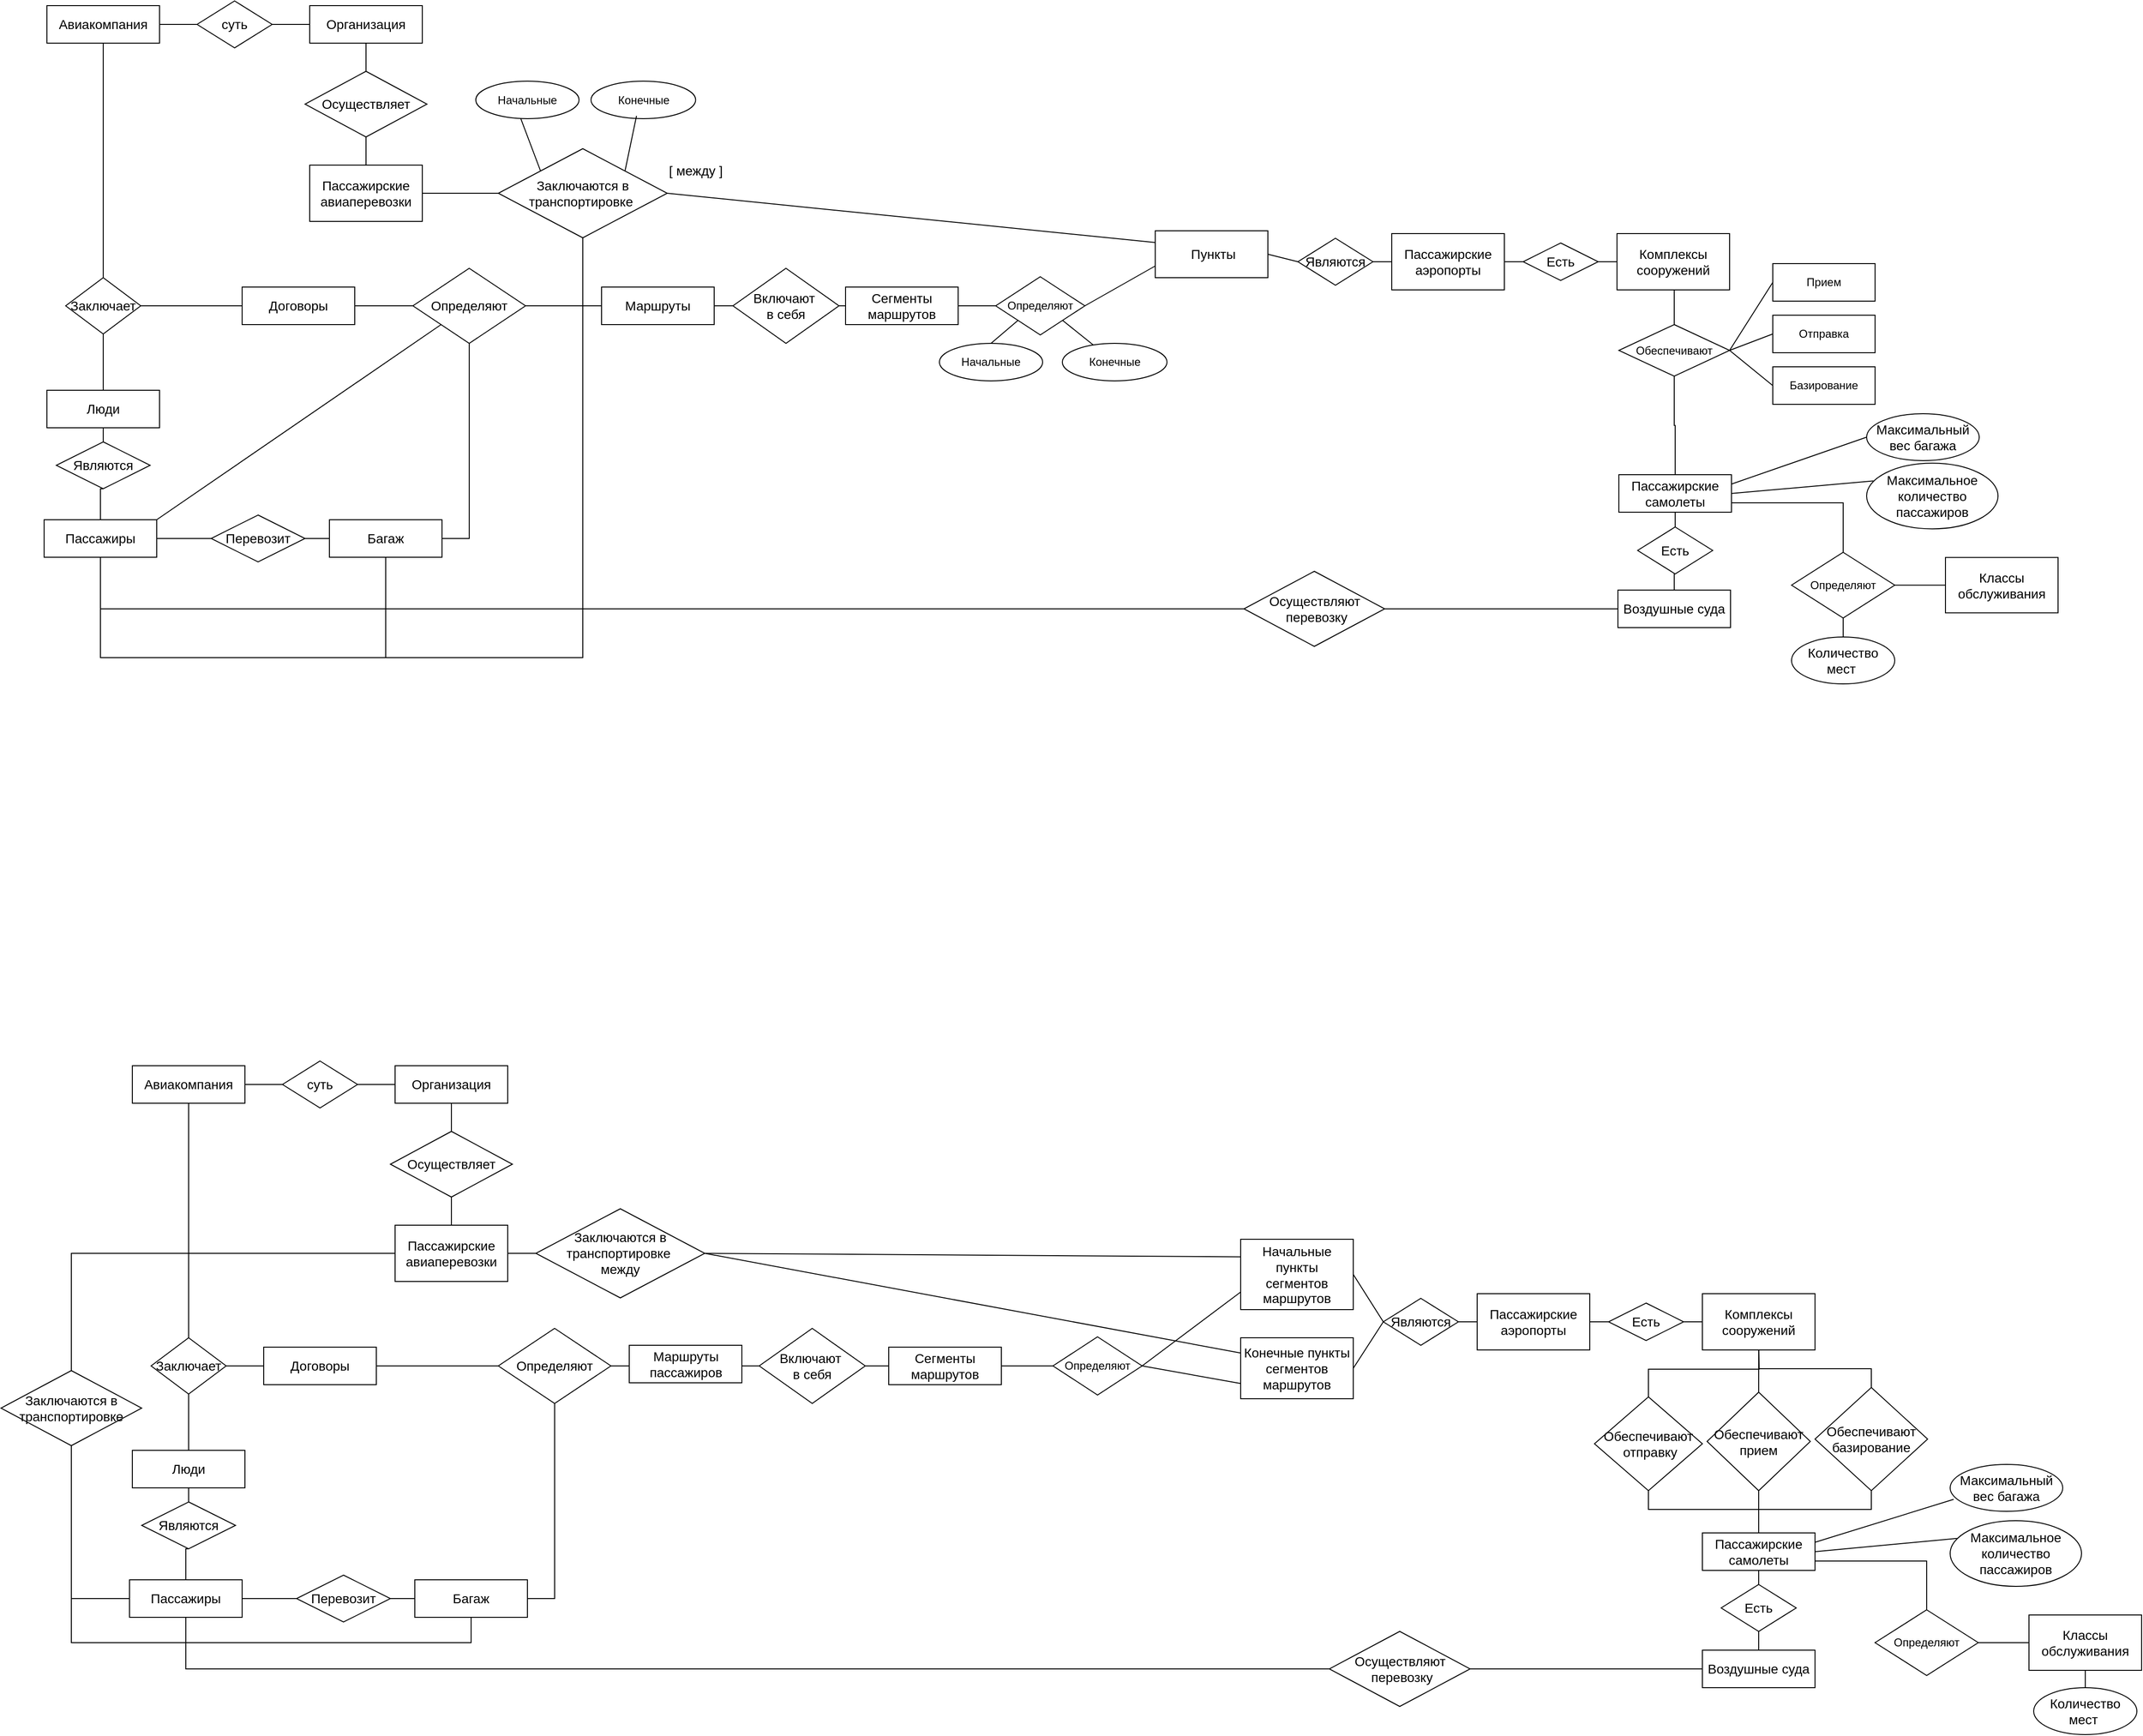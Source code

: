 <mxfile version="26.0.14">
  <diagram id="bheeykxJRIQJlu7Mol8l" name="Страница — 1">
    <mxGraphModel dx="1616" dy="799" grid="1" gridSize="10" guides="1" tooltips="1" connect="1" arrows="1" fold="1" page="1" pageScale="1" pageWidth="827" pageHeight="1169" math="0" shadow="0">
      <root>
        <mxCell id="0" />
        <mxCell id="1" parent="0" />
        <mxCell id="tlFTheRUR7GdCliaLoxq-1" value="&lt;font&gt;Авиакомпания&lt;/font&gt;" style="rounded=0;whiteSpace=wrap;html=1;fontSize=14;" parent="1" vertex="1">
          <mxGeometry x="159" y="85" width="120" height="40" as="geometry" />
        </mxCell>
        <mxCell id="tlFTheRUR7GdCliaLoxq-3" value="" style="endArrow=none;html=1;rounded=0;fontSize=14;exitX=1;exitY=0.5;exitDx=0;exitDy=0;entryX=0;entryY=0.5;entryDx=0;entryDy=0;" parent="1" source="tlFTheRUR7GdCliaLoxq-1" target="tlFTheRUR7GdCliaLoxq-4" edge="1">
          <mxGeometry width="50" height="50" relative="1" as="geometry">
            <mxPoint x="334" y="195" as="sourcePoint" />
            <mxPoint x="384" y="145" as="targetPoint" />
          </mxGeometry>
        </mxCell>
        <mxCell id="tlFTheRUR7GdCliaLoxq-6" style="edgeStyle=orthogonalEdgeStyle;rounded=0;orthogonalLoop=1;jettySize=auto;html=1;exitX=1;exitY=0.5;exitDx=0;exitDy=0;entryX=0;entryY=0.5;entryDx=0;entryDy=0;strokeColor=none;fontSize=14;" parent="1" source="tlFTheRUR7GdCliaLoxq-4" target="tlFTheRUR7GdCliaLoxq-5" edge="1">
          <mxGeometry relative="1" as="geometry" />
        </mxCell>
        <mxCell id="tlFTheRUR7GdCliaLoxq-4" value="&lt;font&gt;суть&lt;/font&gt;" style="rhombus;whiteSpace=wrap;html=1;fontSize=14;" parent="1" vertex="1">
          <mxGeometry x="319" y="80" width="80" height="50" as="geometry" />
        </mxCell>
        <mxCell id="tlFTheRUR7GdCliaLoxq-5" value="Организация" style="rounded=0;whiteSpace=wrap;html=1;fontSize=14;" parent="1" vertex="1">
          <mxGeometry x="439" y="85" width="120" height="40" as="geometry" />
        </mxCell>
        <mxCell id="tlFTheRUR7GdCliaLoxq-7" value="" style="endArrow=none;html=1;rounded=0;exitX=1;exitY=0.5;exitDx=0;exitDy=0;entryX=0;entryY=0.5;entryDx=0;entryDy=0;fontSize=14;" parent="1" source="tlFTheRUR7GdCliaLoxq-4" target="tlFTheRUR7GdCliaLoxq-5" edge="1">
          <mxGeometry width="50" height="50" relative="1" as="geometry">
            <mxPoint x="479" y="215" as="sourcePoint" />
            <mxPoint x="429" y="105" as="targetPoint" />
          </mxGeometry>
        </mxCell>
        <mxCell id="tlFTheRUR7GdCliaLoxq-9" style="edgeStyle=orthogonalEdgeStyle;rounded=0;orthogonalLoop=1;jettySize=auto;html=1;endArrow=none;startFill=0;fontSize=14;" parent="1" source="tlFTheRUR7GdCliaLoxq-8" target="tlFTheRUR7GdCliaLoxq-5" edge="1">
          <mxGeometry relative="1" as="geometry" />
        </mxCell>
        <mxCell id="tlFTheRUR7GdCliaLoxq-21" style="edgeStyle=orthogonalEdgeStyle;rounded=0;orthogonalLoop=1;jettySize=auto;html=1;exitX=0.5;exitY=1;exitDx=0;exitDy=0;entryX=0.5;entryY=0;entryDx=0;entryDy=0;endArrow=none;startFill=0;fontSize=14;" parent="1" source="tlFTheRUR7GdCliaLoxq-8" target="tlFTheRUR7GdCliaLoxq-20" edge="1">
          <mxGeometry relative="1" as="geometry" />
        </mxCell>
        <mxCell id="tlFTheRUR7GdCliaLoxq-8" value="Осуществляет" style="rhombus;whiteSpace=wrap;html=1;fontSize=14;" parent="1" vertex="1">
          <mxGeometry x="434" y="155" width="130" height="70" as="geometry" />
        </mxCell>
        <mxCell id="tlFTheRUR7GdCliaLoxq-187" style="edgeStyle=orthogonalEdgeStyle;rounded=0;orthogonalLoop=1;jettySize=auto;html=1;endArrow=none;startFill=0;fontSize=14;entryX=0;entryY=0.5;entryDx=0;entryDy=0;" parent="1" source="tlFTheRUR7GdCliaLoxq-20" target="tlFTheRUR7GdCliaLoxq-189" edge="1">
          <mxGeometry relative="1" as="geometry">
            <mxPoint x="589" y="285" as="targetPoint" />
          </mxGeometry>
        </mxCell>
        <mxCell id="tlFTheRUR7GdCliaLoxq-20" value="Пассажирские&lt;div&gt;авиаперевозки&lt;/div&gt;" style="whiteSpace=wrap;html=1;fontSize=14;" parent="1" vertex="1">
          <mxGeometry x="439" y="255" width="120" height="60" as="geometry" />
        </mxCell>
        <mxCell id="tlFTheRUR7GdCliaLoxq-169" style="edgeStyle=orthogonalEdgeStyle;rounded=0;orthogonalLoop=1;jettySize=auto;html=1;entryX=0.5;entryY=1;entryDx=0;entryDy=0;endArrow=none;startFill=0;fontSize=14;" parent="1" source="tlFTheRUR7GdCliaLoxq-164" target="tlFTheRUR7GdCliaLoxq-1" edge="1">
          <mxGeometry relative="1" as="geometry" />
        </mxCell>
        <mxCell id="tlFTheRUR7GdCliaLoxq-170" style="edgeStyle=orthogonalEdgeStyle;rounded=0;orthogonalLoop=1;jettySize=auto;html=1;exitX=1;exitY=0.5;exitDx=0;exitDy=0;entryX=0;entryY=0.5;entryDx=0;entryDy=0;endArrow=none;startFill=0;fontSize=14;" parent="1" source="tlFTheRUR7GdCliaLoxq-164" target="tlFTheRUR7GdCliaLoxq-165" edge="1">
          <mxGeometry relative="1" as="geometry" />
        </mxCell>
        <mxCell id="tlFTheRUR7GdCliaLoxq-164" value="Заключает" style="rhombus;whiteSpace=wrap;html=1;fontSize=14;" parent="1" vertex="1">
          <mxGeometry x="179" y="375" width="80" height="60" as="geometry" />
        </mxCell>
        <mxCell id="tlFTheRUR7GdCliaLoxq-165" value="Договоры" style="rounded=0;whiteSpace=wrap;html=1;fontSize=14;" parent="1" vertex="1">
          <mxGeometry x="367" y="385" width="120" height="40" as="geometry" />
        </mxCell>
        <mxCell id="tlFTheRUR7GdCliaLoxq-168" style="edgeStyle=orthogonalEdgeStyle;rounded=0;orthogonalLoop=1;jettySize=auto;html=1;exitX=0.5;exitY=0;exitDx=0;exitDy=0;entryX=0.5;entryY=1;entryDx=0;entryDy=0;endArrow=none;startFill=0;fontSize=14;" parent="1" source="tlFTheRUR7GdCliaLoxq-166" target="tlFTheRUR7GdCliaLoxq-164" edge="1">
          <mxGeometry relative="1" as="geometry" />
        </mxCell>
        <mxCell id="tlFTheRUR7GdCliaLoxq-226" style="edgeStyle=orthogonalEdgeStyle;rounded=0;orthogonalLoop=1;jettySize=auto;html=1;entryX=0.5;entryY=0;entryDx=0;entryDy=0;endArrow=none;startFill=0;fontSize=14;" parent="1" source="tlFTheRUR7GdCliaLoxq-166" target="tlFTheRUR7GdCliaLoxq-225" edge="1">
          <mxGeometry relative="1" as="geometry" />
        </mxCell>
        <mxCell id="tlFTheRUR7GdCliaLoxq-166" value="Люди" style="rounded=0;whiteSpace=wrap;html=1;fontSize=14;" parent="1" vertex="1">
          <mxGeometry x="159" y="495" width="120" height="40" as="geometry" />
        </mxCell>
        <mxCell id="tlFTheRUR7GdCliaLoxq-173" value="" style="edgeStyle=orthogonalEdgeStyle;rounded=0;orthogonalLoop=1;jettySize=auto;html=1;endArrow=none;startFill=0;exitX=1;exitY=0.5;exitDx=0;exitDy=0;fontSize=14;" parent="1" source="tlFTheRUR7GdCliaLoxq-165" target="tlFTheRUR7GdCliaLoxq-172" edge="1">
          <mxGeometry relative="1" as="geometry">
            <mxPoint x="629" y="405" as="targetPoint" />
            <mxPoint x="509" y="405" as="sourcePoint" />
          </mxGeometry>
        </mxCell>
        <mxCell id="Wab1xlXWel476RkCuXvU-1" style="edgeStyle=orthogonalEdgeStyle;rounded=0;orthogonalLoop=1;jettySize=auto;html=1;entryX=1;entryY=0.5;entryDx=0;entryDy=0;endArrow=none;startFill=0;" parent="1" source="tlFTheRUR7GdCliaLoxq-172" target="tlFTheRUR7GdCliaLoxq-178" edge="1">
          <mxGeometry relative="1" as="geometry" />
        </mxCell>
        <mxCell id="Wab1xlXWel476RkCuXvU-13" style="edgeStyle=orthogonalEdgeStyle;rounded=0;orthogonalLoop=1;jettySize=auto;html=1;entryX=0;entryY=0.5;entryDx=0;entryDy=0;endArrow=none;startFill=0;" parent="1" source="tlFTheRUR7GdCliaLoxq-172" target="Wab1xlXWel476RkCuXvU-12" edge="1">
          <mxGeometry relative="1" as="geometry" />
        </mxCell>
        <mxCell id="tlFTheRUR7GdCliaLoxq-172" value="Определяют" style="rhombus;whiteSpace=wrap;html=1;fontSize=14;" parent="1" vertex="1">
          <mxGeometry x="549" y="365" width="120" height="80" as="geometry" />
        </mxCell>
        <mxCell id="tlFTheRUR7GdCliaLoxq-174" value="&amp;nbsp;Пункты" style="rounded=0;whiteSpace=wrap;html=1;fontSize=14;" parent="1" vertex="1">
          <mxGeometry x="1340" y="325" width="120" height="50" as="geometry" />
        </mxCell>
        <mxCell id="tlFTheRUR7GdCliaLoxq-176" value="" style="endArrow=none;html=1;rounded=0;entryX=0;entryY=0.75;entryDx=0;entryDy=0;startFill=0;fontSize=14;exitX=1;exitY=0.5;exitDx=0;exitDy=0;" parent="1" source="Wab1xlXWel476RkCuXvU-19" target="tlFTheRUR7GdCliaLoxq-174" edge="1">
          <mxGeometry width="50" height="50" relative="1" as="geometry">
            <mxPoint x="1280" y="380" as="sourcePoint" />
            <mxPoint x="739" y="565" as="targetPoint" />
          </mxGeometry>
        </mxCell>
        <mxCell id="tlFTheRUR7GdCliaLoxq-181" style="edgeStyle=orthogonalEdgeStyle;rounded=0;orthogonalLoop=1;jettySize=auto;html=1;exitX=0;exitY=0.5;exitDx=0;exitDy=0;entryX=1;entryY=0.5;entryDx=0;entryDy=0;endArrow=none;startFill=0;fontSize=14;" parent="1" source="tlFTheRUR7GdCliaLoxq-178" target="tlFTheRUR7GdCliaLoxq-180" edge="1">
          <mxGeometry relative="1" as="geometry" />
        </mxCell>
        <mxCell id="tlFTheRUR7GdCliaLoxq-178" value="Багаж" style="rounded=0;whiteSpace=wrap;html=1;fontSize=14;" parent="1" vertex="1">
          <mxGeometry x="460" y="633" width="120" height="40" as="geometry" />
        </mxCell>
        <mxCell id="tlFTheRUR7GdCliaLoxq-182" style="edgeStyle=orthogonalEdgeStyle;rounded=0;orthogonalLoop=1;jettySize=auto;html=1;exitX=0;exitY=0.5;exitDx=0;exitDy=0;entryX=1;entryY=0.5;entryDx=0;entryDy=0;endArrow=none;startFill=0;fontSize=14;" parent="1" source="tlFTheRUR7GdCliaLoxq-180" target="tlFTheRUR7GdCliaLoxq-224" edge="1">
          <mxGeometry relative="1" as="geometry" />
        </mxCell>
        <mxCell id="tlFTheRUR7GdCliaLoxq-180" value="Перевозит" style="rhombus;whiteSpace=wrap;html=1;fontSize=14;" parent="1" vertex="1">
          <mxGeometry x="334" y="628" width="100" height="50" as="geometry" />
        </mxCell>
        <mxCell id="Wab1xlXWel476RkCuXvU-115" style="edgeStyle=orthogonalEdgeStyle;rounded=0;orthogonalLoop=1;jettySize=auto;html=1;entryX=0.5;entryY=1;entryDx=0;entryDy=0;endArrow=none;startFill=0;" parent="1" source="tlFTheRUR7GdCliaLoxq-189" target="tlFTheRUR7GdCliaLoxq-178" edge="1">
          <mxGeometry relative="1" as="geometry">
            <mxPoint x="730" y="820" as="targetPoint" />
            <Array as="points">
              <mxPoint x="730" y="780" />
              <mxPoint x="520" y="780" />
            </Array>
          </mxGeometry>
        </mxCell>
        <mxCell id="tlFTheRUR7GdCliaLoxq-189" value="Заключаются в транспортировке&amp;nbsp;" style="rhombus;whiteSpace=wrap;html=1;fontSize=14;" parent="1" vertex="1">
          <mxGeometry x="640" y="237.5" width="180" height="95" as="geometry" />
        </mxCell>
        <mxCell id="tlFTheRUR7GdCliaLoxq-191" value="" style="endArrow=none;html=1;rounded=0;exitX=1;exitY=0.5;exitDx=0;exitDy=0;entryX=0;entryY=0.25;entryDx=0;entryDy=0;fontSize=14;" parent="1" source="tlFTheRUR7GdCliaLoxq-189" target="tlFTheRUR7GdCliaLoxq-174" edge="1">
          <mxGeometry width="50" height="50" relative="1" as="geometry">
            <mxPoint x="834" y="295" as="sourcePoint" />
            <mxPoint x="884" y="245" as="targetPoint" />
          </mxGeometry>
        </mxCell>
        <mxCell id="tlFTheRUR7GdCliaLoxq-194" style="edgeStyle=orthogonalEdgeStyle;rounded=0;orthogonalLoop=1;jettySize=auto;html=1;exitX=1;exitY=0.5;exitDx=0;exitDy=0;entryX=0;entryY=0.5;entryDx=0;entryDy=0;endArrow=none;startFill=0;fontSize=14;" parent="1" source="tlFTheRUR7GdCliaLoxq-195" target="tlFTheRUR7GdCliaLoxq-210" edge="1">
          <mxGeometry relative="1" as="geometry" />
        </mxCell>
        <mxCell id="tlFTheRUR7GdCliaLoxq-195" value="Пассажирские аэропорты" style="rounded=0;whiteSpace=wrap;html=1;fontSize=14;" parent="1" vertex="1">
          <mxGeometry x="1592" y="328" width="120" height="60" as="geometry" />
        </mxCell>
        <mxCell id="tlFTheRUR7GdCliaLoxq-196" style="edgeStyle=orthogonalEdgeStyle;rounded=0;orthogonalLoop=1;jettySize=auto;html=1;exitX=1;exitY=0.5;exitDx=0;exitDy=0;entryX=0;entryY=0.5;entryDx=0;entryDy=0;endArrow=none;startFill=0;fontSize=14;" parent="1" source="tlFTheRUR7GdCliaLoxq-197" target="tlFTheRUR7GdCliaLoxq-195" edge="1">
          <mxGeometry relative="1" as="geometry" />
        </mxCell>
        <mxCell id="tlFTheRUR7GdCliaLoxq-197" value="Являются" style="rhombus;whiteSpace=wrap;html=1;fontSize=14;" parent="1" vertex="1">
          <mxGeometry x="1492" y="333" width="80" height="50" as="geometry" />
        </mxCell>
        <mxCell id="tlFTheRUR7GdCliaLoxq-205" style="edgeStyle=orthogonalEdgeStyle;rounded=0;orthogonalLoop=1;jettySize=auto;html=1;exitX=0.5;exitY=1;exitDx=0;exitDy=0;fontSize=14;" parent="1" edge="1">
          <mxGeometry relative="1" as="geometry">
            <mxPoint x="1781.5" y="470" as="sourcePoint" />
            <mxPoint x="1781.5" y="470" as="targetPoint" />
          </mxGeometry>
        </mxCell>
        <mxCell id="tlFTheRUR7GdCliaLoxq-215" style="edgeStyle=orthogonalEdgeStyle;rounded=0;orthogonalLoop=1;jettySize=auto;html=1;exitX=0.5;exitY=1;exitDx=0;exitDy=0;entryX=0.5;entryY=0;entryDx=0;entryDy=0;endArrow=none;startFill=0;fontSize=14;" parent="1" source="tlFTheRUR7GdCliaLoxq-208" target="tlFTheRUR7GdCliaLoxq-214" edge="1">
          <mxGeometry relative="1" as="geometry" />
        </mxCell>
        <mxCell id="Wab1xlXWel476RkCuXvU-10" style="edgeStyle=orthogonalEdgeStyle;rounded=0;orthogonalLoop=1;jettySize=auto;html=1;exitX=1;exitY=0.75;exitDx=0;exitDy=0;entryX=0.5;entryY=0;entryDx=0;entryDy=0;endArrow=none;startFill=0;" parent="1" source="tlFTheRUR7GdCliaLoxq-208" target="Wab1xlXWel476RkCuXvU-6" edge="1">
          <mxGeometry relative="1" as="geometry" />
        </mxCell>
        <mxCell id="tlFTheRUR7GdCliaLoxq-208" value="Пассажирские самолеты" style="rounded=0;whiteSpace=wrap;html=1;fontSize=14;" parent="1" vertex="1">
          <mxGeometry x="1834" y="585" width="120" height="40" as="geometry" />
        </mxCell>
        <mxCell id="tlFTheRUR7GdCliaLoxq-209" style="edgeStyle=orthogonalEdgeStyle;rounded=0;orthogonalLoop=1;jettySize=auto;html=1;exitX=1;exitY=0.5;exitDx=0;exitDy=0;endArrow=none;startFill=0;fontSize=14;" parent="1" source="tlFTheRUR7GdCliaLoxq-210" target="tlFTheRUR7GdCliaLoxq-211" edge="1">
          <mxGeometry relative="1" as="geometry" />
        </mxCell>
        <mxCell id="tlFTheRUR7GdCliaLoxq-210" value="Есть" style="rhombus;whiteSpace=wrap;html=1;fontSize=14;" parent="1" vertex="1">
          <mxGeometry x="1732" y="338" width="80" height="40" as="geometry" />
        </mxCell>
        <mxCell id="Wab1xlXWel476RkCuXvU-125" style="edgeStyle=orthogonalEdgeStyle;rounded=0;orthogonalLoop=1;jettySize=auto;html=1;exitX=0.5;exitY=1;exitDx=0;exitDy=0;entryX=0.5;entryY=0;entryDx=0;entryDy=0;endArrow=none;startFill=0;" parent="1" source="tlFTheRUR7GdCliaLoxq-211" target="Wab1xlXWel476RkCuXvU-124" edge="1">
          <mxGeometry relative="1" as="geometry" />
        </mxCell>
        <mxCell id="tlFTheRUR7GdCliaLoxq-211" value="Комплексы&lt;div&gt;сооружений&lt;/div&gt;" style="rounded=0;whiteSpace=wrap;html=1;fontSize=14;" parent="1" vertex="1">
          <mxGeometry x="1832" y="328" width="120" height="60" as="geometry" />
        </mxCell>
        <mxCell id="tlFTheRUR7GdCliaLoxq-212" value="" style="endArrow=none;html=1;rounded=0;exitX=1;exitY=0.5;exitDx=0;exitDy=0;fontSize=14;entryX=0;entryY=0.5;entryDx=0;entryDy=0;" parent="1" source="tlFTheRUR7GdCliaLoxq-174" target="tlFTheRUR7GdCliaLoxq-197" edge="1">
          <mxGeometry width="50" height="50" relative="1" as="geometry">
            <mxPoint x="1490" y="335" as="sourcePoint" />
            <mxPoint x="1530" y="355" as="targetPoint" />
          </mxGeometry>
        </mxCell>
        <mxCell id="tlFTheRUR7GdCliaLoxq-217" style="edgeStyle=orthogonalEdgeStyle;rounded=0;orthogonalLoop=1;jettySize=auto;html=1;exitX=0.5;exitY=1;exitDx=0;exitDy=0;entryX=0.5;entryY=0;entryDx=0;entryDy=0;endArrow=none;startFill=0;fontSize=14;" parent="1" target="tlFTheRUR7GdCliaLoxq-216" edge="1">
          <mxGeometry relative="1" as="geometry">
            <mxPoint x="1894" y="690.75" as="sourcePoint" />
          </mxGeometry>
        </mxCell>
        <mxCell id="tlFTheRUR7GdCliaLoxq-214" value="Есть" style="rhombus;whiteSpace=wrap;html=1;fontSize=14;" parent="1" vertex="1">
          <mxGeometry x="1854" y="640.75" width="80" height="50" as="geometry" />
        </mxCell>
        <mxCell id="tlFTheRUR7GdCliaLoxq-228" style="edgeStyle=orthogonalEdgeStyle;rounded=0;orthogonalLoop=1;jettySize=auto;html=1;entryX=1;entryY=0.5;entryDx=0;entryDy=0;endArrow=none;startFill=0;fontSize=14;" parent="1" source="tlFTheRUR7GdCliaLoxq-216" target="tlFTheRUR7GdCliaLoxq-229" edge="1">
          <mxGeometry relative="1" as="geometry">
            <mxPoint x="1584.5" y="820.75" as="targetPoint" />
          </mxGeometry>
        </mxCell>
        <mxCell id="tlFTheRUR7GdCliaLoxq-216" value="Воздушные суда" style="rounded=0;whiteSpace=wrap;html=1;fontSize=14;" parent="1" vertex="1">
          <mxGeometry x="1833" y="708" width="120" height="40" as="geometry" />
        </mxCell>
        <mxCell id="tlFTheRUR7GdCliaLoxq-218" value="Максимальный вес багажа" style="ellipse;whiteSpace=wrap;html=1;fontSize=14;" parent="1" vertex="1">
          <mxGeometry x="2098" y="520" width="120" height="50" as="geometry" />
        </mxCell>
        <mxCell id="tlFTheRUR7GdCliaLoxq-219" value="Максимальное количество пассажиров" style="ellipse;whiteSpace=wrap;html=1;fontSize=14;" parent="1" vertex="1">
          <mxGeometry x="2098" y="572.75" width="140" height="70" as="geometry" />
        </mxCell>
        <mxCell id="tlFTheRUR7GdCliaLoxq-220" value="" style="endArrow=none;html=1;rounded=0;entryX=1;entryY=0.25;entryDx=0;entryDy=0;exitX=0;exitY=0.5;exitDx=0;exitDy=0;fontSize=14;" parent="1" source="tlFTheRUR7GdCliaLoxq-218" target="tlFTheRUR7GdCliaLoxq-208" edge="1">
          <mxGeometry width="50" height="50" relative="1" as="geometry">
            <mxPoint x="2108" y="535" as="sourcePoint" />
            <mxPoint x="1543" y="720.75" as="targetPoint" />
          </mxGeometry>
        </mxCell>
        <mxCell id="tlFTheRUR7GdCliaLoxq-221" value="" style="endArrow=none;html=1;rounded=0;exitX=1;exitY=0.5;exitDx=0;exitDy=0;entryX=0.052;entryY=0.27;entryDx=0;entryDy=0;entryPerimeter=0;fontSize=14;" parent="1" source="tlFTheRUR7GdCliaLoxq-208" target="tlFTheRUR7GdCliaLoxq-219" edge="1">
          <mxGeometry width="50" height="50" relative="1" as="geometry">
            <mxPoint x="1893" y="880.75" as="sourcePoint" />
            <mxPoint x="1943" y="830.75" as="targetPoint" />
          </mxGeometry>
        </mxCell>
        <mxCell id="tlFTheRUR7GdCliaLoxq-224" value="Пассажиры" style="rounded=0;whiteSpace=wrap;html=1;fontSize=14;" parent="1" vertex="1">
          <mxGeometry x="156" y="633" width="120" height="40" as="geometry" />
        </mxCell>
        <mxCell id="tlFTheRUR7GdCliaLoxq-227" style="edgeStyle=orthogonalEdgeStyle;rounded=0;orthogonalLoop=1;jettySize=auto;html=1;exitX=0.5;exitY=1;exitDx=0;exitDy=0;entryX=0.5;entryY=0;entryDx=0;entryDy=0;endArrow=none;startFill=0;fontSize=14;" parent="1" source="tlFTheRUR7GdCliaLoxq-225" target="tlFTheRUR7GdCliaLoxq-224" edge="1">
          <mxGeometry relative="1" as="geometry" />
        </mxCell>
        <mxCell id="tlFTheRUR7GdCliaLoxq-225" value="Являются" style="rhombus;whiteSpace=wrap;html=1;fontSize=14;" parent="1" vertex="1">
          <mxGeometry x="169" y="550" width="100" height="50" as="geometry" />
        </mxCell>
        <mxCell id="tlFTheRUR7GdCliaLoxq-229" value="Осуществляют&lt;div&gt;&amp;nbsp;перевозку&lt;/div&gt;" style="rhombus;whiteSpace=wrap;html=1;fontSize=14;" parent="1" vertex="1">
          <mxGeometry x="1434.5" y="688" width="150" height="80" as="geometry" />
        </mxCell>
        <mxCell id="Wab1xlXWel476RkCuXvU-3" style="edgeStyle=orthogonalEdgeStyle;rounded=0;orthogonalLoop=1;jettySize=auto;html=1;exitX=0;exitY=0.5;exitDx=0;exitDy=0;endArrow=none;startFill=0;entryX=0.5;entryY=1;entryDx=0;entryDy=0;" parent="1" source="tlFTheRUR7GdCliaLoxq-229" target="tlFTheRUR7GdCliaLoxq-224" edge="1">
          <mxGeometry relative="1" as="geometry">
            <mxPoint x="206" y="670" as="targetPoint" />
          </mxGeometry>
        </mxCell>
        <mxCell id="Wab1xlXWel476RkCuXvU-22" style="edgeStyle=orthogonalEdgeStyle;rounded=0;orthogonalLoop=1;jettySize=auto;html=1;exitX=1;exitY=0.5;exitDx=0;exitDy=0;entryX=0;entryY=0.5;entryDx=0;entryDy=0;endArrow=none;startFill=0;" parent="1" source="Wab1xlXWel476RkCuXvU-6" target="Wab1xlXWel476RkCuXvU-21" edge="1">
          <mxGeometry relative="1" as="geometry" />
        </mxCell>
        <mxCell id="Wab1xlXWel476RkCuXvU-134" style="edgeStyle=orthogonalEdgeStyle;rounded=0;orthogonalLoop=1;jettySize=auto;html=1;exitX=0.5;exitY=1;exitDx=0;exitDy=0;entryX=0.5;entryY=0;entryDx=0;entryDy=0;endArrow=none;startFill=0;" parent="1" source="Wab1xlXWel476RkCuXvU-6" target="Wab1xlXWel476RkCuXvU-133" edge="1">
          <mxGeometry relative="1" as="geometry" />
        </mxCell>
        <mxCell id="Wab1xlXWel476RkCuXvU-6" value="Определяют" style="rhombus;whiteSpace=wrap;html=1;" parent="1" vertex="1">
          <mxGeometry x="2018" y="667.75" width="110" height="70" as="geometry" />
        </mxCell>
        <mxCell id="Wab1xlXWel476RkCuXvU-12" value="Маршруты" style="rounded=0;whiteSpace=wrap;html=1;fontSize=14;" parent="1" vertex="1">
          <mxGeometry x="750" y="385" width="120" height="40" as="geometry" />
        </mxCell>
        <mxCell id="Wab1xlXWel476RkCuXvU-16" style="edgeStyle=orthogonalEdgeStyle;rounded=0;orthogonalLoop=1;jettySize=auto;html=1;exitX=0;exitY=0.5;exitDx=0;exitDy=0;entryX=1;entryY=0.5;entryDx=0;entryDy=0;endArrow=none;startFill=0;" parent="1" source="Wab1xlXWel476RkCuXvU-15" target="Wab1xlXWel476RkCuXvU-12" edge="1">
          <mxGeometry relative="1" as="geometry" />
        </mxCell>
        <mxCell id="Wab1xlXWel476RkCuXvU-18" style="edgeStyle=orthogonalEdgeStyle;rounded=0;orthogonalLoop=1;jettySize=auto;html=1;exitX=1;exitY=0.5;exitDx=0;exitDy=0;entryX=0;entryY=0.5;entryDx=0;entryDy=0;endArrow=none;startFill=0;" parent="1" source="Wab1xlXWel476RkCuXvU-15" target="Wab1xlXWel476RkCuXvU-17" edge="1">
          <mxGeometry relative="1" as="geometry" />
        </mxCell>
        <mxCell id="Wab1xlXWel476RkCuXvU-15" value="Включают&amp;nbsp;&lt;div&gt;в себя&lt;/div&gt;" style="rhombus;whiteSpace=wrap;html=1;fontSize=14;" parent="1" vertex="1">
          <mxGeometry x="890" y="365" width="113" height="80" as="geometry" />
        </mxCell>
        <mxCell id="Wab1xlXWel476RkCuXvU-20" style="edgeStyle=orthogonalEdgeStyle;rounded=0;orthogonalLoop=1;jettySize=auto;html=1;exitX=1;exitY=0.5;exitDx=0;exitDy=0;entryX=0;entryY=0.5;entryDx=0;entryDy=0;endArrow=none;startFill=0;" parent="1" source="Wab1xlXWel476RkCuXvU-17" target="Wab1xlXWel476RkCuXvU-19" edge="1">
          <mxGeometry relative="1" as="geometry" />
        </mxCell>
        <mxCell id="Wab1xlXWel476RkCuXvU-17" value="Сегменты маршрутов" style="rounded=0;whiteSpace=wrap;html=1;fontSize=14;" parent="1" vertex="1">
          <mxGeometry x="1010" y="385" width="120" height="40" as="geometry" />
        </mxCell>
        <mxCell id="Wab1xlXWel476RkCuXvU-19" value="Определяют" style="rhombus;whiteSpace=wrap;html=1;" parent="1" vertex="1">
          <mxGeometry x="1170" y="374" width="95" height="62" as="geometry" />
        </mxCell>
        <mxCell id="Wab1xlXWel476RkCuXvU-21" value="Классы обслуживания" style="rounded=0;whiteSpace=wrap;html=1;fontSize=14;" parent="1" vertex="1">
          <mxGeometry x="2182" y="673.25" width="120" height="59" as="geometry" />
        </mxCell>
        <mxCell id="Wab1xlXWel476RkCuXvU-26" value="&lt;font&gt;Авиакомпания&lt;/font&gt;" style="rounded=0;whiteSpace=wrap;html=1;fontSize=14;" parent="1" vertex="1">
          <mxGeometry x="250" y="1215" width="120" height="40" as="geometry" />
        </mxCell>
        <mxCell id="Wab1xlXWel476RkCuXvU-27" value="" style="endArrow=none;html=1;rounded=0;fontSize=14;exitX=1;exitY=0.5;exitDx=0;exitDy=0;entryX=0;entryY=0.5;entryDx=0;entryDy=0;" parent="1" source="Wab1xlXWel476RkCuXvU-26" target="Wab1xlXWel476RkCuXvU-29" edge="1">
          <mxGeometry width="50" height="50" relative="1" as="geometry">
            <mxPoint x="425" y="1325" as="sourcePoint" />
            <mxPoint x="475" y="1275" as="targetPoint" />
          </mxGeometry>
        </mxCell>
        <mxCell id="Wab1xlXWel476RkCuXvU-28" style="edgeStyle=orthogonalEdgeStyle;rounded=0;orthogonalLoop=1;jettySize=auto;html=1;exitX=1;exitY=0.5;exitDx=0;exitDy=0;entryX=0;entryY=0.5;entryDx=0;entryDy=0;strokeColor=none;fontSize=14;" parent="1" source="Wab1xlXWel476RkCuXvU-29" target="Wab1xlXWel476RkCuXvU-30" edge="1">
          <mxGeometry relative="1" as="geometry" />
        </mxCell>
        <mxCell id="Wab1xlXWel476RkCuXvU-29" value="&lt;font&gt;суть&lt;/font&gt;" style="rhombus;whiteSpace=wrap;html=1;fontSize=14;" parent="1" vertex="1">
          <mxGeometry x="410" y="1210" width="80" height="50" as="geometry" />
        </mxCell>
        <mxCell id="Wab1xlXWel476RkCuXvU-30" value="Организация" style="rounded=0;whiteSpace=wrap;html=1;fontSize=14;" parent="1" vertex="1">
          <mxGeometry x="530" y="1215" width="120" height="40" as="geometry" />
        </mxCell>
        <mxCell id="Wab1xlXWel476RkCuXvU-31" value="" style="endArrow=none;html=1;rounded=0;exitX=1;exitY=0.5;exitDx=0;exitDy=0;entryX=0;entryY=0.5;entryDx=0;entryDy=0;fontSize=14;" parent="1" source="Wab1xlXWel476RkCuXvU-29" target="Wab1xlXWel476RkCuXvU-30" edge="1">
          <mxGeometry width="50" height="50" relative="1" as="geometry">
            <mxPoint x="570" y="1345" as="sourcePoint" />
            <mxPoint x="520" y="1235" as="targetPoint" />
          </mxGeometry>
        </mxCell>
        <mxCell id="Wab1xlXWel476RkCuXvU-32" style="edgeStyle=orthogonalEdgeStyle;rounded=0;orthogonalLoop=1;jettySize=auto;html=1;endArrow=none;startFill=0;fontSize=14;" parent="1" source="Wab1xlXWel476RkCuXvU-34" target="Wab1xlXWel476RkCuXvU-30" edge="1">
          <mxGeometry relative="1" as="geometry" />
        </mxCell>
        <mxCell id="Wab1xlXWel476RkCuXvU-33" style="edgeStyle=orthogonalEdgeStyle;rounded=0;orthogonalLoop=1;jettySize=auto;html=1;exitX=0.5;exitY=1;exitDx=0;exitDy=0;entryX=0.5;entryY=0;entryDx=0;entryDy=0;endArrow=none;startFill=0;fontSize=14;" parent="1" source="Wab1xlXWel476RkCuXvU-34" target="Wab1xlXWel476RkCuXvU-37" edge="1">
          <mxGeometry relative="1" as="geometry" />
        </mxCell>
        <mxCell id="Wab1xlXWel476RkCuXvU-34" value="Осуществляет" style="rhombus;whiteSpace=wrap;html=1;fontSize=14;" parent="1" vertex="1">
          <mxGeometry x="525" y="1285" width="130" height="70" as="geometry" />
        </mxCell>
        <mxCell id="Wab1xlXWel476RkCuXvU-35" style="edgeStyle=orthogonalEdgeStyle;rounded=0;orthogonalLoop=1;jettySize=auto;html=1;entryX=0.5;entryY=0;entryDx=0;entryDy=0;endArrow=none;startFill=0;fontSize=14;" parent="1" source="Wab1xlXWel476RkCuXvU-37" target="Wab1xlXWel476RkCuXvU-58" edge="1">
          <mxGeometry relative="1" as="geometry">
            <mxPoint x="130" y="1505" as="targetPoint" />
          </mxGeometry>
        </mxCell>
        <mxCell id="Wab1xlXWel476RkCuXvU-36" style="edgeStyle=orthogonalEdgeStyle;rounded=0;orthogonalLoop=1;jettySize=auto;html=1;endArrow=none;startFill=0;fontSize=14;" parent="1" source="Wab1xlXWel476RkCuXvU-37" edge="1">
          <mxGeometry relative="1" as="geometry">
            <mxPoint x="680" y="1415" as="targetPoint" />
          </mxGeometry>
        </mxCell>
        <mxCell id="Wab1xlXWel476RkCuXvU-37" value="Пассажирские&lt;div&gt;авиаперевозки&lt;/div&gt;" style="whiteSpace=wrap;html=1;fontSize=14;" parent="1" vertex="1">
          <mxGeometry x="530" y="1385" width="120" height="60" as="geometry" />
        </mxCell>
        <mxCell id="Wab1xlXWel476RkCuXvU-38" style="edgeStyle=orthogonalEdgeStyle;rounded=0;orthogonalLoop=1;jettySize=auto;html=1;entryX=0.5;entryY=1;entryDx=0;entryDy=0;endArrow=none;startFill=0;fontSize=14;" parent="1" source="Wab1xlXWel476RkCuXvU-40" target="Wab1xlXWel476RkCuXvU-26" edge="1">
          <mxGeometry relative="1" as="geometry" />
        </mxCell>
        <mxCell id="Wab1xlXWel476RkCuXvU-39" style="edgeStyle=orthogonalEdgeStyle;rounded=0;orthogonalLoop=1;jettySize=auto;html=1;exitX=1;exitY=0.5;exitDx=0;exitDy=0;entryX=0;entryY=0.5;entryDx=0;entryDy=0;endArrow=none;startFill=0;fontSize=14;" parent="1" source="Wab1xlXWel476RkCuXvU-40" target="Wab1xlXWel476RkCuXvU-41" edge="1">
          <mxGeometry relative="1" as="geometry" />
        </mxCell>
        <mxCell id="Wab1xlXWel476RkCuXvU-40" value="Заключает" style="rhombus;whiteSpace=wrap;html=1;fontSize=14;" parent="1" vertex="1">
          <mxGeometry x="270" y="1505" width="80" height="60" as="geometry" />
        </mxCell>
        <mxCell id="Wab1xlXWel476RkCuXvU-41" value="Договоры" style="rounded=0;whiteSpace=wrap;html=1;fontSize=14;" parent="1" vertex="1">
          <mxGeometry x="390" y="1515" width="120" height="40" as="geometry" />
        </mxCell>
        <mxCell id="Wab1xlXWel476RkCuXvU-42" style="edgeStyle=orthogonalEdgeStyle;rounded=0;orthogonalLoop=1;jettySize=auto;html=1;exitX=0.5;exitY=0;exitDx=0;exitDy=0;entryX=0.5;entryY=1;entryDx=0;entryDy=0;endArrow=none;startFill=0;fontSize=14;" parent="1" source="Wab1xlXWel476RkCuXvU-44" target="Wab1xlXWel476RkCuXvU-40" edge="1">
          <mxGeometry relative="1" as="geometry" />
        </mxCell>
        <mxCell id="Wab1xlXWel476RkCuXvU-43" style="edgeStyle=orthogonalEdgeStyle;rounded=0;orthogonalLoop=1;jettySize=auto;html=1;entryX=0.5;entryY=0;entryDx=0;entryDy=0;endArrow=none;startFill=0;fontSize=14;" parent="1" source="Wab1xlXWel476RkCuXvU-44" target="Wab1xlXWel476RkCuXvU-95" edge="1">
          <mxGeometry relative="1" as="geometry" />
        </mxCell>
        <mxCell id="Wab1xlXWel476RkCuXvU-44" value="Люди" style="rounded=0;whiteSpace=wrap;html=1;fontSize=14;" parent="1" vertex="1">
          <mxGeometry x="250" y="1625" width="120" height="40" as="geometry" />
        </mxCell>
        <mxCell id="Wab1xlXWel476RkCuXvU-45" value="" style="edgeStyle=orthogonalEdgeStyle;rounded=0;orthogonalLoop=1;jettySize=auto;html=1;endArrow=none;startFill=0;exitX=1;exitY=0.5;exitDx=0;exitDy=0;fontSize=14;" parent="1" source="Wab1xlXWel476RkCuXvU-41" target="Wab1xlXWel476RkCuXvU-48" edge="1">
          <mxGeometry relative="1" as="geometry">
            <mxPoint x="720" y="1535" as="targetPoint" />
            <mxPoint x="600" y="1535" as="sourcePoint" />
          </mxGeometry>
        </mxCell>
        <mxCell id="Wab1xlXWel476RkCuXvU-46" style="edgeStyle=orthogonalEdgeStyle;rounded=0;orthogonalLoop=1;jettySize=auto;html=1;entryX=1;entryY=0.5;entryDx=0;entryDy=0;endArrow=none;startFill=0;" parent="1" source="Wab1xlXWel476RkCuXvU-48" target="Wab1xlXWel476RkCuXvU-54" edge="1">
          <mxGeometry relative="1" as="geometry" />
        </mxCell>
        <mxCell id="Wab1xlXWel476RkCuXvU-47" style="edgeStyle=orthogonalEdgeStyle;rounded=0;orthogonalLoop=1;jettySize=auto;html=1;entryX=0;entryY=0.5;entryDx=0;entryDy=0;endArrow=none;startFill=0;" parent="1" source="Wab1xlXWel476RkCuXvU-48" target="Wab1xlXWel476RkCuXvU-100" edge="1">
          <mxGeometry relative="1" as="geometry" />
        </mxCell>
        <mxCell id="Wab1xlXWel476RkCuXvU-48" value="Определяют" style="rhombus;whiteSpace=wrap;html=1;fontSize=14;" parent="1" vertex="1">
          <mxGeometry x="640" y="1495" width="120" height="80" as="geometry" />
        </mxCell>
        <mxCell id="Wab1xlXWel476RkCuXvU-49" value="Начальные пункты&lt;div&gt;сегментов маршрутов&lt;/div&gt;" style="rounded=0;whiteSpace=wrap;html=1;fontSize=14;" parent="1" vertex="1">
          <mxGeometry x="1431" y="1400" width="120" height="75" as="geometry" />
        </mxCell>
        <mxCell id="Wab1xlXWel476RkCuXvU-50" value="Конечные пункты сегментов маршрутов" style="rounded=0;whiteSpace=wrap;html=1;fontSize=14;" parent="1" vertex="1">
          <mxGeometry x="1431" y="1505" width="120" height="65" as="geometry" />
        </mxCell>
        <mxCell id="Wab1xlXWel476RkCuXvU-51" value="" style="endArrow=none;html=1;rounded=0;entryX=0;entryY=0.75;entryDx=0;entryDy=0;startFill=0;fontSize=14;exitX=1;exitY=0.5;exitDx=0;exitDy=0;" parent="1" source="Wab1xlXWel476RkCuXvU-106" target="Wab1xlXWel476RkCuXvU-49" edge="1">
          <mxGeometry width="50" height="50" relative="1" as="geometry">
            <mxPoint x="1371" y="1510" as="sourcePoint" />
            <mxPoint x="830" y="1695" as="targetPoint" />
          </mxGeometry>
        </mxCell>
        <mxCell id="Wab1xlXWel476RkCuXvU-52" value="" style="endArrow=none;html=1;rounded=0;entryX=0;entryY=0.75;entryDx=0;entryDy=0;startFill=0;fontSize=14;exitX=1;exitY=0.5;exitDx=0;exitDy=0;" parent="1" source="Wab1xlXWel476RkCuXvU-106" target="Wab1xlXWel476RkCuXvU-50" edge="1">
          <mxGeometry width="50" height="50" relative="1" as="geometry">
            <mxPoint x="1341" y="1554" as="sourcePoint" />
            <mxPoint x="1020" y="1485" as="targetPoint" />
          </mxGeometry>
        </mxCell>
        <mxCell id="Wab1xlXWel476RkCuXvU-53" style="edgeStyle=orthogonalEdgeStyle;rounded=0;orthogonalLoop=1;jettySize=auto;html=1;exitX=0;exitY=0.5;exitDx=0;exitDy=0;entryX=1;entryY=0.5;entryDx=0;entryDy=0;endArrow=none;startFill=0;fontSize=14;" parent="1" source="Wab1xlXWel476RkCuXvU-54" target="Wab1xlXWel476RkCuXvU-56" edge="1">
          <mxGeometry relative="1" as="geometry" />
        </mxCell>
        <mxCell id="Wab1xlXWel476RkCuXvU-54" value="Багаж" style="rounded=0;whiteSpace=wrap;html=1;fontSize=14;" parent="1" vertex="1">
          <mxGeometry x="551" y="1763" width="120" height="40" as="geometry" />
        </mxCell>
        <mxCell id="Wab1xlXWel476RkCuXvU-55" style="edgeStyle=orthogonalEdgeStyle;rounded=0;orthogonalLoop=1;jettySize=auto;html=1;exitX=0;exitY=0.5;exitDx=0;exitDy=0;entryX=1;entryY=0.5;entryDx=0;entryDy=0;endArrow=none;startFill=0;fontSize=14;" parent="1" source="Wab1xlXWel476RkCuXvU-56" target="Wab1xlXWel476RkCuXvU-93" edge="1">
          <mxGeometry relative="1" as="geometry" />
        </mxCell>
        <mxCell id="Wab1xlXWel476RkCuXvU-56" value="Перевозит" style="rhombus;whiteSpace=wrap;html=1;fontSize=14;" parent="1" vertex="1">
          <mxGeometry x="425" y="1758" width="100" height="50" as="geometry" />
        </mxCell>
        <mxCell id="Wab1xlXWel476RkCuXvU-57" style="edgeStyle=orthogonalEdgeStyle;rounded=0;orthogonalLoop=1;jettySize=auto;html=1;exitX=0.5;exitY=1;exitDx=0;exitDy=0;entryX=0;entryY=0.5;entryDx=0;entryDy=0;endArrow=none;startFill=0;" parent="1" source="Wab1xlXWel476RkCuXvU-58" target="Wab1xlXWel476RkCuXvU-93" edge="1">
          <mxGeometry relative="1" as="geometry" />
        </mxCell>
        <mxCell id="Wab1xlXWel476RkCuXvU-58" value="Заключаются в транспортировке" style="rhombus;whiteSpace=wrap;html=1;fontSize=14;" parent="1" vertex="1">
          <mxGeometry x="110" y="1540" width="150" height="80" as="geometry" />
        </mxCell>
        <mxCell id="Wab1xlXWel476RkCuXvU-59" value="" style="endArrow=none;html=1;rounded=0;exitX=0.5;exitY=1;exitDx=0;exitDy=0;entryX=0.5;entryY=1;entryDx=0;entryDy=0;fontSize=14;" parent="1" source="Wab1xlXWel476RkCuXvU-54" target="Wab1xlXWel476RkCuXvU-58" edge="1">
          <mxGeometry width="50" height="50" relative="1" as="geometry">
            <mxPoint x="650" y="1585" as="sourcePoint" />
            <mxPoint x="130" y="1615" as="targetPoint" />
            <Array as="points">
              <mxPoint x="611" y="1830" />
              <mxPoint x="185" y="1830" />
            </Array>
          </mxGeometry>
        </mxCell>
        <mxCell id="Wab1xlXWel476RkCuXvU-60" value="Заключаются в транспортировке&amp;nbsp;&lt;div&gt;между&lt;/div&gt;" style="rhombus;whiteSpace=wrap;html=1;fontSize=14;" parent="1" vertex="1">
          <mxGeometry x="680" y="1367.5" width="180" height="95" as="geometry" />
        </mxCell>
        <mxCell id="Wab1xlXWel476RkCuXvU-61" value="" style="endArrow=none;html=1;rounded=0;exitX=1;exitY=0.5;exitDx=0;exitDy=0;entryX=0;entryY=0.25;entryDx=0;entryDy=0;fontSize=14;" parent="1" source="Wab1xlXWel476RkCuXvU-60" target="Wab1xlXWel476RkCuXvU-49" edge="1">
          <mxGeometry width="50" height="50" relative="1" as="geometry">
            <mxPoint x="925" y="1425" as="sourcePoint" />
            <mxPoint x="975" y="1375" as="targetPoint" />
          </mxGeometry>
        </mxCell>
        <mxCell id="Wab1xlXWel476RkCuXvU-62" value="" style="endArrow=none;html=1;rounded=0;exitX=1;exitY=0.5;exitDx=0;exitDy=0;entryX=0;entryY=0.25;entryDx=0;entryDy=0;fontSize=14;" parent="1" source="Wab1xlXWel476RkCuXvU-60" target="Wab1xlXWel476RkCuXvU-50" edge="1">
          <mxGeometry width="50" height="50" relative="1" as="geometry">
            <mxPoint x="820" y="1635" as="sourcePoint" />
            <mxPoint x="870" y="1585" as="targetPoint" />
          </mxGeometry>
        </mxCell>
        <mxCell id="Wab1xlXWel476RkCuXvU-63" style="edgeStyle=orthogonalEdgeStyle;rounded=0;orthogonalLoop=1;jettySize=auto;html=1;exitX=1;exitY=0.5;exitDx=0;exitDy=0;entryX=0;entryY=0.5;entryDx=0;entryDy=0;endArrow=none;startFill=0;fontSize=14;" parent="1" source="Wab1xlXWel476RkCuXvU-64" target="Wab1xlXWel476RkCuXvU-81" edge="1">
          <mxGeometry relative="1" as="geometry" />
        </mxCell>
        <mxCell id="Wab1xlXWel476RkCuXvU-64" value="Пассажирские аэропорты" style="rounded=0;whiteSpace=wrap;html=1;fontSize=14;" parent="1" vertex="1">
          <mxGeometry x="1683" y="1458" width="120" height="60" as="geometry" />
        </mxCell>
        <mxCell id="Wab1xlXWel476RkCuXvU-65" style="edgeStyle=orthogonalEdgeStyle;rounded=0;orthogonalLoop=1;jettySize=auto;html=1;exitX=1;exitY=0.5;exitDx=0;exitDy=0;entryX=0;entryY=0.5;entryDx=0;entryDy=0;endArrow=none;startFill=0;fontSize=14;" parent="1" source="Wab1xlXWel476RkCuXvU-66" target="Wab1xlXWel476RkCuXvU-64" edge="1">
          <mxGeometry relative="1" as="geometry" />
        </mxCell>
        <mxCell id="Wab1xlXWel476RkCuXvU-66" value="Являются" style="rhombus;whiteSpace=wrap;html=1;fontSize=14;" parent="1" vertex="1">
          <mxGeometry x="1583" y="1463" width="80" height="50" as="geometry" />
        </mxCell>
        <mxCell id="Wab1xlXWel476RkCuXvU-67" style="edgeStyle=orthogonalEdgeStyle;rounded=0;orthogonalLoop=1;jettySize=auto;html=1;entryX=0.5;entryY=1;entryDx=0;entryDy=0;endArrow=none;startFill=0;fontSize=14;" parent="1" source="Wab1xlXWel476RkCuXvU-68" target="Wab1xlXWel476RkCuXvU-82" edge="1">
          <mxGeometry relative="1" as="geometry" />
        </mxCell>
        <mxCell id="Wab1xlXWel476RkCuXvU-68" value="Обеспечивают&lt;div&gt;прием&lt;/div&gt;" style="rhombus;whiteSpace=wrap;html=1;fontSize=14;" parent="1" vertex="1">
          <mxGeometry x="1928" y="1563" width="110" height="105" as="geometry" />
        </mxCell>
        <mxCell id="Wab1xlXWel476RkCuXvU-69" style="edgeStyle=orthogonalEdgeStyle;rounded=0;orthogonalLoop=1;jettySize=auto;html=1;exitX=0.5;exitY=0;exitDx=0;exitDy=0;endArrow=none;startFill=0;fontSize=14;" parent="1" source="Wab1xlXWel476RkCuXvU-71" edge="1">
          <mxGeometry relative="1" as="geometry">
            <mxPoint x="1983" y="1508" as="targetPoint" />
          </mxGeometry>
        </mxCell>
        <mxCell id="Wab1xlXWel476RkCuXvU-70" style="edgeStyle=orthogonalEdgeStyle;rounded=0;orthogonalLoop=1;jettySize=auto;html=1;exitX=0.5;exitY=1;exitDx=0;exitDy=0;entryX=0.5;entryY=0;entryDx=0;entryDy=0;endArrow=none;startFill=0;fontSize=14;" parent="1" source="Wab1xlXWel476RkCuXvU-71" target="Wab1xlXWel476RkCuXvU-79" edge="1">
          <mxGeometry relative="1" as="geometry">
            <Array as="points">
              <mxPoint x="1865" y="1688" />
              <mxPoint x="1983" y="1688" />
            </Array>
          </mxGeometry>
        </mxCell>
        <mxCell id="Wab1xlXWel476RkCuXvU-71" value="Обеспечивают&lt;div&gt;&amp;nbsp;отправку&lt;/div&gt;" style="rhombus;whiteSpace=wrap;html=1;fontSize=14;" parent="1" vertex="1">
          <mxGeometry x="1808" y="1568" width="115" height="100" as="geometry" />
        </mxCell>
        <mxCell id="Wab1xlXWel476RkCuXvU-72" style="edgeStyle=orthogonalEdgeStyle;rounded=0;orthogonalLoop=1;jettySize=auto;html=1;exitX=0.5;exitY=0;exitDx=0;exitDy=0;entryX=0.5;entryY=1;entryDx=0;entryDy=0;endArrow=none;startFill=0;fontSize=14;" parent="1" source="Wab1xlXWel476RkCuXvU-73" target="Wab1xlXWel476RkCuXvU-82" edge="1">
          <mxGeometry relative="1" as="geometry" />
        </mxCell>
        <mxCell id="Wab1xlXWel476RkCuXvU-73" value="Обеспечивают базирование" style="rhombus;whiteSpace=wrap;html=1;fontSize=14;" parent="1" vertex="1">
          <mxGeometry x="2043" y="1558" width="120" height="110" as="geometry" />
        </mxCell>
        <mxCell id="Wab1xlXWel476RkCuXvU-74" style="edgeStyle=orthogonalEdgeStyle;rounded=0;orthogonalLoop=1;jettySize=auto;html=1;exitX=0.5;exitY=1;exitDx=0;exitDy=0;fontSize=14;" parent="1" source="Wab1xlXWel476RkCuXvU-71" target="Wab1xlXWel476RkCuXvU-71" edge="1">
          <mxGeometry relative="1" as="geometry" />
        </mxCell>
        <mxCell id="Wab1xlXWel476RkCuXvU-75" style="edgeStyle=orthogonalEdgeStyle;rounded=0;orthogonalLoop=1;jettySize=auto;html=1;exitX=0.5;exitY=0;exitDx=0;exitDy=0;entryX=0.5;entryY=1;entryDx=0;entryDy=0;endArrow=none;startFill=0;fontSize=14;" parent="1" source="Wab1xlXWel476RkCuXvU-79" target="Wab1xlXWel476RkCuXvU-68" edge="1">
          <mxGeometry relative="1" as="geometry" />
        </mxCell>
        <mxCell id="Wab1xlXWel476RkCuXvU-76" style="edgeStyle=orthogonalEdgeStyle;rounded=0;orthogonalLoop=1;jettySize=auto;html=1;endArrow=none;startFill=0;fontSize=14;" parent="1" source="Wab1xlXWel476RkCuXvU-79" target="Wab1xlXWel476RkCuXvU-73" edge="1">
          <mxGeometry relative="1" as="geometry">
            <Array as="points">
              <mxPoint x="1983" y="1688" />
              <mxPoint x="2103" y="1688" />
            </Array>
          </mxGeometry>
        </mxCell>
        <mxCell id="Wab1xlXWel476RkCuXvU-77" style="edgeStyle=orthogonalEdgeStyle;rounded=0;orthogonalLoop=1;jettySize=auto;html=1;exitX=0.5;exitY=1;exitDx=0;exitDy=0;entryX=0.5;entryY=0;entryDx=0;entryDy=0;endArrow=none;startFill=0;fontSize=14;" parent="1" source="Wab1xlXWel476RkCuXvU-79" target="Wab1xlXWel476RkCuXvU-86" edge="1">
          <mxGeometry relative="1" as="geometry" />
        </mxCell>
        <mxCell id="Wab1xlXWel476RkCuXvU-78" style="edgeStyle=orthogonalEdgeStyle;rounded=0;orthogonalLoop=1;jettySize=auto;html=1;exitX=1;exitY=0.75;exitDx=0;exitDy=0;entryX=0.5;entryY=0;entryDx=0;entryDy=0;endArrow=none;startFill=0;" parent="1" source="Wab1xlXWel476RkCuXvU-79" target="Wab1xlXWel476RkCuXvU-99" edge="1">
          <mxGeometry relative="1" as="geometry" />
        </mxCell>
        <mxCell id="Wab1xlXWel476RkCuXvU-79" value="Пассажирские самолеты" style="rounded=0;whiteSpace=wrap;html=1;fontSize=14;" parent="1" vertex="1">
          <mxGeometry x="1923" y="1713" width="120" height="40" as="geometry" />
        </mxCell>
        <mxCell id="Wab1xlXWel476RkCuXvU-80" style="edgeStyle=orthogonalEdgeStyle;rounded=0;orthogonalLoop=1;jettySize=auto;html=1;exitX=1;exitY=0.5;exitDx=0;exitDy=0;endArrow=none;startFill=0;fontSize=14;" parent="1" source="Wab1xlXWel476RkCuXvU-81" target="Wab1xlXWel476RkCuXvU-82" edge="1">
          <mxGeometry relative="1" as="geometry" />
        </mxCell>
        <mxCell id="Wab1xlXWel476RkCuXvU-81" value="Есть" style="rhombus;whiteSpace=wrap;html=1;fontSize=14;" parent="1" vertex="1">
          <mxGeometry x="1823" y="1468" width="80" height="40" as="geometry" />
        </mxCell>
        <mxCell id="Wab1xlXWel476RkCuXvU-82" value="Комплексы&lt;div&gt;сооружений&lt;/div&gt;" style="rounded=0;whiteSpace=wrap;html=1;fontSize=14;" parent="1" vertex="1">
          <mxGeometry x="1923" y="1458" width="120" height="60" as="geometry" />
        </mxCell>
        <mxCell id="Wab1xlXWel476RkCuXvU-83" value="" style="endArrow=none;html=1;rounded=0;exitX=1;exitY=0.5;exitDx=0;exitDy=0;fontSize=14;entryX=0;entryY=0.5;entryDx=0;entryDy=0;" parent="1" source="Wab1xlXWel476RkCuXvU-49" target="Wab1xlXWel476RkCuXvU-66" edge="1">
          <mxGeometry width="50" height="50" relative="1" as="geometry">
            <mxPoint x="1581" y="1465" as="sourcePoint" />
            <mxPoint x="1621" y="1485" as="targetPoint" />
          </mxGeometry>
        </mxCell>
        <mxCell id="Wab1xlXWel476RkCuXvU-84" value="" style="endArrow=none;html=1;rounded=0;exitX=1;exitY=0.5;exitDx=0;exitDy=0;fontSize=14;entryX=0;entryY=0.5;entryDx=0;entryDy=0;" parent="1" source="Wab1xlXWel476RkCuXvU-50" target="Wab1xlXWel476RkCuXvU-66" edge="1">
          <mxGeometry width="50" height="50" relative="1" as="geometry">
            <mxPoint x="1571" y="1535" as="sourcePoint" />
            <mxPoint x="1621" y="1485" as="targetPoint" />
          </mxGeometry>
        </mxCell>
        <mxCell id="Wab1xlXWel476RkCuXvU-85" style="edgeStyle=orthogonalEdgeStyle;rounded=0;orthogonalLoop=1;jettySize=auto;html=1;exitX=0.5;exitY=1;exitDx=0;exitDy=0;entryX=0.5;entryY=0;entryDx=0;entryDy=0;endArrow=none;startFill=0;fontSize=14;" parent="1" target="Wab1xlXWel476RkCuXvU-88" edge="1">
          <mxGeometry relative="1" as="geometry">
            <mxPoint x="1983" y="1818" as="sourcePoint" />
          </mxGeometry>
        </mxCell>
        <mxCell id="Wab1xlXWel476RkCuXvU-86" value="Есть" style="rhombus;whiteSpace=wrap;html=1;fontSize=14;" parent="1" vertex="1">
          <mxGeometry x="1943" y="1768" width="80" height="50" as="geometry" />
        </mxCell>
        <mxCell id="Wab1xlXWel476RkCuXvU-87" style="edgeStyle=orthogonalEdgeStyle;rounded=0;orthogonalLoop=1;jettySize=auto;html=1;entryX=1;entryY=0.5;entryDx=0;entryDy=0;endArrow=none;startFill=0;fontSize=14;" parent="1" source="Wab1xlXWel476RkCuXvU-88" target="Wab1xlXWel476RkCuXvU-96" edge="1">
          <mxGeometry relative="1" as="geometry">
            <mxPoint x="1576" y="1875" as="targetPoint" />
          </mxGeometry>
        </mxCell>
        <mxCell id="Wab1xlXWel476RkCuXvU-88" value="Воздушные суда" style="rounded=0;whiteSpace=wrap;html=1;fontSize=14;" parent="1" vertex="1">
          <mxGeometry x="1923" y="1838" width="120" height="40" as="geometry" />
        </mxCell>
        <mxCell id="Wab1xlXWel476RkCuXvU-89" value="Максимальный вес багажа" style="ellipse;whiteSpace=wrap;html=1;fontSize=14;" parent="1" vertex="1">
          <mxGeometry x="2187" y="1640" width="120" height="50" as="geometry" />
        </mxCell>
        <mxCell id="Wab1xlXWel476RkCuXvU-90" value="Максимальное количество пассажиров" style="ellipse;whiteSpace=wrap;html=1;fontSize=14;" parent="1" vertex="1">
          <mxGeometry x="2187" y="1700" width="140" height="70" as="geometry" />
        </mxCell>
        <mxCell id="Wab1xlXWel476RkCuXvU-91" value="" style="endArrow=none;html=1;rounded=0;entryX=1;entryY=0.25;entryDx=0;entryDy=0;exitX=0.031;exitY=0.745;exitDx=0;exitDy=0;exitPerimeter=0;fontSize=14;" parent="1" source="Wab1xlXWel476RkCuXvU-89" target="Wab1xlXWel476RkCuXvU-79" edge="1">
          <mxGeometry width="50" height="50" relative="1" as="geometry">
            <mxPoint x="1582" y="1898" as="sourcePoint" />
            <mxPoint x="1632" y="1848" as="targetPoint" />
          </mxGeometry>
        </mxCell>
        <mxCell id="Wab1xlXWel476RkCuXvU-92" value="" style="endArrow=none;html=1;rounded=0;exitX=1;exitY=0.5;exitDx=0;exitDy=0;entryX=0.052;entryY=0.27;entryDx=0;entryDy=0;entryPerimeter=0;fontSize=14;" parent="1" source="Wab1xlXWel476RkCuXvU-79" target="Wab1xlXWel476RkCuXvU-90" edge="1">
          <mxGeometry width="50" height="50" relative="1" as="geometry">
            <mxPoint x="1982" y="2008" as="sourcePoint" />
            <mxPoint x="2032" y="1958" as="targetPoint" />
          </mxGeometry>
        </mxCell>
        <mxCell id="Wab1xlXWel476RkCuXvU-93" value="Пассажиры" style="rounded=0;whiteSpace=wrap;html=1;fontSize=14;" parent="1" vertex="1">
          <mxGeometry x="247" y="1763" width="120" height="40" as="geometry" />
        </mxCell>
        <mxCell id="Wab1xlXWel476RkCuXvU-94" style="edgeStyle=orthogonalEdgeStyle;rounded=0;orthogonalLoop=1;jettySize=auto;html=1;exitX=0.5;exitY=1;exitDx=0;exitDy=0;entryX=0.5;entryY=0;entryDx=0;entryDy=0;endArrow=none;startFill=0;fontSize=14;" parent="1" source="Wab1xlXWel476RkCuXvU-95" target="Wab1xlXWel476RkCuXvU-93" edge="1">
          <mxGeometry relative="1" as="geometry" />
        </mxCell>
        <mxCell id="Wab1xlXWel476RkCuXvU-95" value="Являются" style="rhombus;whiteSpace=wrap;html=1;fontSize=14;" parent="1" vertex="1">
          <mxGeometry x="260" y="1680" width="100" height="50" as="geometry" />
        </mxCell>
        <mxCell id="Wab1xlXWel476RkCuXvU-96" value="Осуществляют&lt;div&gt;&amp;nbsp;перевозку&lt;/div&gt;" style="rhombus;whiteSpace=wrap;html=1;fontSize=14;" parent="1" vertex="1">
          <mxGeometry x="1525.5" y="1818" width="150" height="80" as="geometry" />
        </mxCell>
        <mxCell id="Wab1xlXWel476RkCuXvU-97" style="edgeStyle=orthogonalEdgeStyle;rounded=0;orthogonalLoop=1;jettySize=auto;html=1;exitX=0;exitY=0.5;exitDx=0;exitDy=0;endArrow=none;startFill=0;entryX=0.5;entryY=1;entryDx=0;entryDy=0;" parent="1" source="Wab1xlXWel476RkCuXvU-96" target="Wab1xlXWel476RkCuXvU-93" edge="1">
          <mxGeometry relative="1" as="geometry">
            <mxPoint x="297" y="1800" as="targetPoint" />
          </mxGeometry>
        </mxCell>
        <mxCell id="Wab1xlXWel476RkCuXvU-98" style="edgeStyle=orthogonalEdgeStyle;rounded=0;orthogonalLoop=1;jettySize=auto;html=1;exitX=1;exitY=0.5;exitDx=0;exitDy=0;entryX=0;entryY=0.5;entryDx=0;entryDy=0;endArrow=none;startFill=0;" parent="1" source="Wab1xlXWel476RkCuXvU-99" target="Wab1xlXWel476RkCuXvU-108" edge="1">
          <mxGeometry relative="1" as="geometry" />
        </mxCell>
        <mxCell id="Wab1xlXWel476RkCuXvU-99" value="Определяют" style="rhombus;whiteSpace=wrap;html=1;" parent="1" vertex="1">
          <mxGeometry x="2107" y="1795" width="110" height="70" as="geometry" />
        </mxCell>
        <mxCell id="Wab1xlXWel476RkCuXvU-100" value="Маршруты&lt;div&gt;пассажиров&lt;/div&gt;" style="rounded=0;whiteSpace=wrap;html=1;fontSize=14;" parent="1" vertex="1">
          <mxGeometry x="779.5" y="1513" width="120" height="40" as="geometry" />
        </mxCell>
        <mxCell id="Wab1xlXWel476RkCuXvU-101" style="edgeStyle=orthogonalEdgeStyle;rounded=0;orthogonalLoop=1;jettySize=auto;html=1;exitX=0;exitY=0.5;exitDx=0;exitDy=0;entryX=1;entryY=0.5;entryDx=0;entryDy=0;endArrow=none;startFill=0;" parent="1" source="Wab1xlXWel476RkCuXvU-103" target="Wab1xlXWel476RkCuXvU-100" edge="1">
          <mxGeometry relative="1" as="geometry" />
        </mxCell>
        <mxCell id="Wab1xlXWel476RkCuXvU-102" style="edgeStyle=orthogonalEdgeStyle;rounded=0;orthogonalLoop=1;jettySize=auto;html=1;exitX=1;exitY=0.5;exitDx=0;exitDy=0;entryX=0;entryY=0.5;entryDx=0;entryDy=0;endArrow=none;startFill=0;" parent="1" source="Wab1xlXWel476RkCuXvU-103" target="Wab1xlXWel476RkCuXvU-105" edge="1">
          <mxGeometry relative="1" as="geometry" />
        </mxCell>
        <mxCell id="Wab1xlXWel476RkCuXvU-103" value="Включают&amp;nbsp;&lt;div&gt;в себя&lt;/div&gt;" style="rhombus;whiteSpace=wrap;html=1;fontSize=14;" parent="1" vertex="1">
          <mxGeometry x="918" y="1495" width="113" height="80" as="geometry" />
        </mxCell>
        <mxCell id="Wab1xlXWel476RkCuXvU-104" style="edgeStyle=orthogonalEdgeStyle;rounded=0;orthogonalLoop=1;jettySize=auto;html=1;exitX=1;exitY=0.5;exitDx=0;exitDy=0;entryX=0;entryY=0.5;entryDx=0;entryDy=0;endArrow=none;startFill=0;" parent="1" source="Wab1xlXWel476RkCuXvU-105" target="Wab1xlXWel476RkCuXvU-106" edge="1">
          <mxGeometry relative="1" as="geometry" />
        </mxCell>
        <mxCell id="Wab1xlXWel476RkCuXvU-105" value="Сегменты маршрутов" style="rounded=0;whiteSpace=wrap;html=1;fontSize=14;" parent="1" vertex="1">
          <mxGeometry x="1056" y="1515" width="120" height="40" as="geometry" />
        </mxCell>
        <mxCell id="Wab1xlXWel476RkCuXvU-106" value="Определяют" style="rhombus;whiteSpace=wrap;html=1;" parent="1" vertex="1">
          <mxGeometry x="1231" y="1504" width="95" height="62" as="geometry" />
        </mxCell>
        <mxCell id="Wab1xlXWel476RkCuXvU-107" style="edgeStyle=orthogonalEdgeStyle;rounded=0;orthogonalLoop=1;jettySize=auto;html=1;entryX=0.5;entryY=0;entryDx=0;entryDy=0;endArrow=none;startFill=0;" parent="1" source="Wab1xlXWel476RkCuXvU-108" target="Wab1xlXWel476RkCuXvU-109" edge="1">
          <mxGeometry relative="1" as="geometry">
            <mxPoint x="2441" y="1830" as="targetPoint" />
          </mxGeometry>
        </mxCell>
        <mxCell id="Wab1xlXWel476RkCuXvU-108" value="Классы обслуживания" style="rounded=0;whiteSpace=wrap;html=1;fontSize=14;" parent="1" vertex="1">
          <mxGeometry x="2271" y="1800.5" width="120" height="59" as="geometry" />
        </mxCell>
        <mxCell id="Wab1xlXWel476RkCuXvU-109" value="Количество мест&amp;nbsp;" style="ellipse;whiteSpace=wrap;html=1;fontSize=14;" parent="1" vertex="1">
          <mxGeometry x="2276" y="1878" width="110" height="50" as="geometry" />
        </mxCell>
        <mxCell id="Wab1xlXWel476RkCuXvU-110" value="&lt;font style=&quot;font-size: 14px;&quot;&gt;[ между ]&lt;/font&gt;" style="text;html=1;align=center;verticalAlign=middle;resizable=0;points=[];autosize=1;strokeColor=none;fillColor=none;" parent="1" vertex="1">
          <mxGeometry x="810" y="245.5" width="80" height="30" as="geometry" />
        </mxCell>
        <mxCell id="Wab1xlXWel476RkCuXvU-111" value="Начальные" style="ellipse;whiteSpace=wrap;html=1;" parent="1" vertex="1">
          <mxGeometry x="616" y="165.5" width="110" height="40" as="geometry" />
        </mxCell>
        <mxCell id="Wab1xlXWel476RkCuXvU-112" value="Конечные" style="ellipse;whiteSpace=wrap;html=1;" parent="1" vertex="1">
          <mxGeometry x="738.75" y="165.5" width="111.5" height="40" as="geometry" />
        </mxCell>
        <mxCell id="Wab1xlXWel476RkCuXvU-113" value="" style="endArrow=none;html=1;rounded=0;exitX=1;exitY=0;exitDx=0;exitDy=0;entryX=0.435;entryY=0.925;entryDx=0;entryDy=0;entryPerimeter=0;" parent="1" source="tlFTheRUR7GdCliaLoxq-189" target="Wab1xlXWel476RkCuXvU-112" edge="1">
          <mxGeometry width="50" height="50" relative="1" as="geometry">
            <mxPoint x="916" y="235.5" as="sourcePoint" />
            <mxPoint x="966" y="185.5" as="targetPoint" />
          </mxGeometry>
        </mxCell>
        <mxCell id="Wab1xlXWel476RkCuXvU-114" value="" style="endArrow=none;html=1;rounded=0;exitX=0;exitY=0;exitDx=0;exitDy=0;entryX=0.436;entryY=1;entryDx=0;entryDy=0;entryPerimeter=0;" parent="1" source="tlFTheRUR7GdCliaLoxq-189" target="Wab1xlXWel476RkCuXvU-111" edge="1">
          <mxGeometry width="50" height="50" relative="1" as="geometry">
            <mxPoint x="780" y="266.5" as="sourcePoint" />
            <mxPoint x="813" y="197.5" as="targetPoint" />
          </mxGeometry>
        </mxCell>
        <mxCell id="Wab1xlXWel476RkCuXvU-116" value="" style="endArrow=none;html=1;rounded=0;entryX=0.5;entryY=1;entryDx=0;entryDy=0;startFill=0;" parent="1" target="tlFTheRUR7GdCliaLoxq-224" edge="1">
          <mxGeometry width="50" height="50" relative="1" as="geometry">
            <mxPoint x="520" y="780" as="sourcePoint" />
            <mxPoint x="400" y="870" as="targetPoint" />
            <Array as="points">
              <mxPoint x="216" y="780" />
            </Array>
          </mxGeometry>
        </mxCell>
        <mxCell id="Wab1xlXWel476RkCuXvU-118" value="" style="endArrow=none;html=1;rounded=0;entryX=0;entryY=1;entryDx=0;entryDy=0;exitX=1;exitY=0;exitDx=0;exitDy=0;" parent="1" source="tlFTheRUR7GdCliaLoxq-224" target="tlFTheRUR7GdCliaLoxq-172" edge="1">
          <mxGeometry width="50" height="50" relative="1" as="geometry">
            <mxPoint x="460" y="510" as="sourcePoint" />
            <mxPoint x="510" y="460" as="targetPoint" />
          </mxGeometry>
        </mxCell>
        <mxCell id="Wab1xlXWel476RkCuXvU-119" value="Начальные" style="ellipse;whiteSpace=wrap;html=1;" parent="1" vertex="1">
          <mxGeometry x="1110" y="445" width="110" height="40" as="geometry" />
        </mxCell>
        <mxCell id="Wab1xlXWel476RkCuXvU-120" value="Конечные" style="ellipse;whiteSpace=wrap;html=1;" parent="1" vertex="1">
          <mxGeometry x="1241" y="445" width="111.5" height="40" as="geometry" />
        </mxCell>
        <mxCell id="Wab1xlXWel476RkCuXvU-122" value="" style="endArrow=none;html=1;rounded=0;exitX=1;exitY=1;exitDx=0;exitDy=0;" parent="1" source="Wab1xlXWel476RkCuXvU-19" target="Wab1xlXWel476RkCuXvU-120" edge="1">
          <mxGeometry width="50" height="50" relative="1" as="geometry">
            <mxPoint x="1410" y="540" as="sourcePoint" />
            <mxPoint x="1460" y="490" as="targetPoint" />
          </mxGeometry>
        </mxCell>
        <mxCell id="Wab1xlXWel476RkCuXvU-123" value="" style="endArrow=none;html=1;rounded=0;entryX=0;entryY=1;entryDx=0;entryDy=0;exitX=0.5;exitY=0;exitDx=0;exitDy=0;" parent="1" source="Wab1xlXWel476RkCuXvU-119" target="Wab1xlXWel476RkCuXvU-19" edge="1">
          <mxGeometry width="50" height="50" relative="1" as="geometry">
            <mxPoint x="1000" y="640" as="sourcePoint" />
            <mxPoint x="1050" y="590" as="targetPoint" />
          </mxGeometry>
        </mxCell>
        <mxCell id="Wab1xlXWel476RkCuXvU-132" style="edgeStyle=orthogonalEdgeStyle;rounded=0;orthogonalLoop=1;jettySize=auto;html=1;exitX=0.5;exitY=1;exitDx=0;exitDy=0;endArrow=none;startFill=0;" parent="1" source="Wab1xlXWel476RkCuXvU-124" target="tlFTheRUR7GdCliaLoxq-208" edge="1">
          <mxGeometry relative="1" as="geometry" />
        </mxCell>
        <mxCell id="Wab1xlXWel476RkCuXvU-124" value="Обеспечивают" style="rhombus;whiteSpace=wrap;html=1;" parent="1" vertex="1">
          <mxGeometry x="1834" y="425" width="118" height="55" as="geometry" />
        </mxCell>
        <mxCell id="Wab1xlXWel476RkCuXvU-126" value="Прием" style="rounded=0;whiteSpace=wrap;html=1;" parent="1" vertex="1">
          <mxGeometry x="1998" y="360" width="109" height="40" as="geometry" />
        </mxCell>
        <mxCell id="Wab1xlXWel476RkCuXvU-127" value="Отправка" style="rounded=0;whiteSpace=wrap;html=1;" parent="1" vertex="1">
          <mxGeometry x="1998" y="415" width="109" height="40" as="geometry" />
        </mxCell>
        <mxCell id="Wab1xlXWel476RkCuXvU-128" value="Базирование" style="rounded=0;whiteSpace=wrap;html=1;" parent="1" vertex="1">
          <mxGeometry x="1998" y="470" width="109" height="40" as="geometry" />
        </mxCell>
        <mxCell id="Wab1xlXWel476RkCuXvU-129" value="" style="endArrow=none;html=1;rounded=0;entryX=0;entryY=0.5;entryDx=0;entryDy=0;exitX=1;exitY=0.5;exitDx=0;exitDy=0;" parent="1" source="Wab1xlXWel476RkCuXvU-124" target="Wab1xlXWel476RkCuXvU-126" edge="1">
          <mxGeometry width="50" height="50" relative="1" as="geometry">
            <mxPoint x="1730" y="540" as="sourcePoint" />
            <mxPoint x="1780" y="490" as="targetPoint" />
          </mxGeometry>
        </mxCell>
        <mxCell id="Wab1xlXWel476RkCuXvU-130" value="" style="endArrow=none;html=1;rounded=0;entryX=0;entryY=0.5;entryDx=0;entryDy=0;exitX=1;exitY=0.5;exitDx=0;exitDy=0;" parent="1" source="Wab1xlXWel476RkCuXvU-124" target="Wab1xlXWel476RkCuXvU-127" edge="1">
          <mxGeometry width="50" height="50" relative="1" as="geometry">
            <mxPoint x="1940" y="580" as="sourcePoint" />
            <mxPoint x="1990" y="530" as="targetPoint" />
          </mxGeometry>
        </mxCell>
        <mxCell id="Wab1xlXWel476RkCuXvU-131" value="" style="endArrow=none;html=1;rounded=0;entryX=0;entryY=0.5;entryDx=0;entryDy=0;exitX=1;exitY=0.5;exitDx=0;exitDy=0;" parent="1" source="Wab1xlXWel476RkCuXvU-124" target="Wab1xlXWel476RkCuXvU-128" edge="1">
          <mxGeometry width="50" height="50" relative="1" as="geometry">
            <mxPoint x="1940" y="570" as="sourcePoint" />
            <mxPoint x="1990" y="520" as="targetPoint" />
          </mxGeometry>
        </mxCell>
        <mxCell id="Wab1xlXWel476RkCuXvU-133" value="Количество мест&amp;nbsp;" style="ellipse;whiteSpace=wrap;html=1;fontSize=14;" parent="1" vertex="1">
          <mxGeometry x="2018" y="758" width="110" height="50" as="geometry" />
        </mxCell>
      </root>
    </mxGraphModel>
  </diagram>
</mxfile>
